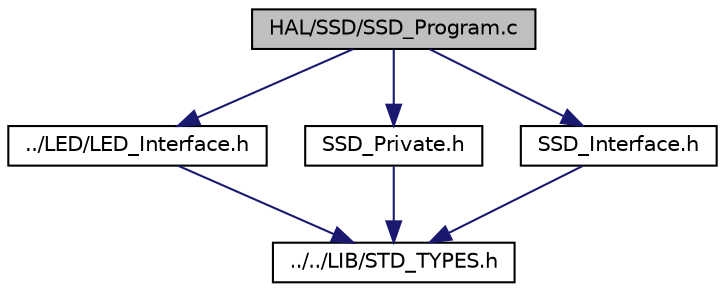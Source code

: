 digraph "HAL/SSD/SSD_Program.c"
{
 // LATEX_PDF_SIZE
  edge [fontname="Helvetica",fontsize="10",labelfontname="Helvetica",labelfontsize="10"];
  node [fontname="Helvetica",fontsize="10",shape=record];
  Node1 [label="HAL/SSD/SSD_Program.c",height=0.2,width=0.4,color="black", fillcolor="grey75", style="filled", fontcolor="black",tooltip=" "];
  Node1 -> Node2 [color="midnightblue",fontsize="10",style="solid",fontname="Helvetica"];
  Node2 [label="../LED/LED_Interface.h",height=0.2,width=0.4,color="black", fillcolor="white", style="filled",URL="$df/de9/_l_e_d___interface_8h.html",tooltip=" "];
  Node2 -> Node3 [color="midnightblue",fontsize="10",style="solid",fontname="Helvetica"];
  Node3 [label="../../LIB/STD_TYPES.h",height=0.2,width=0.4,color="black", fillcolor="white", style="filled",URL="$d1/de4/_s_t_d___t_y_p_e_s_8h.html",tooltip=" "];
  Node1 -> Node4 [color="midnightblue",fontsize="10",style="solid",fontname="Helvetica"];
  Node4 [label="SSD_Private.h",height=0.2,width=0.4,color="black", fillcolor="white", style="filled",URL="$d0/d28/_s_s_d___private_8h.html",tooltip=" "];
  Node4 -> Node3 [color="midnightblue",fontsize="10",style="solid",fontname="Helvetica"];
  Node1 -> Node5 [color="midnightblue",fontsize="10",style="solid",fontname="Helvetica"];
  Node5 [label="SSD_Interface.h",height=0.2,width=0.4,color="black", fillcolor="white", style="filled",URL="$d6/d8a/_s_s_d___interface_8h.html",tooltip=" "];
  Node5 -> Node3 [color="midnightblue",fontsize="10",style="solid",fontname="Helvetica"];
}
